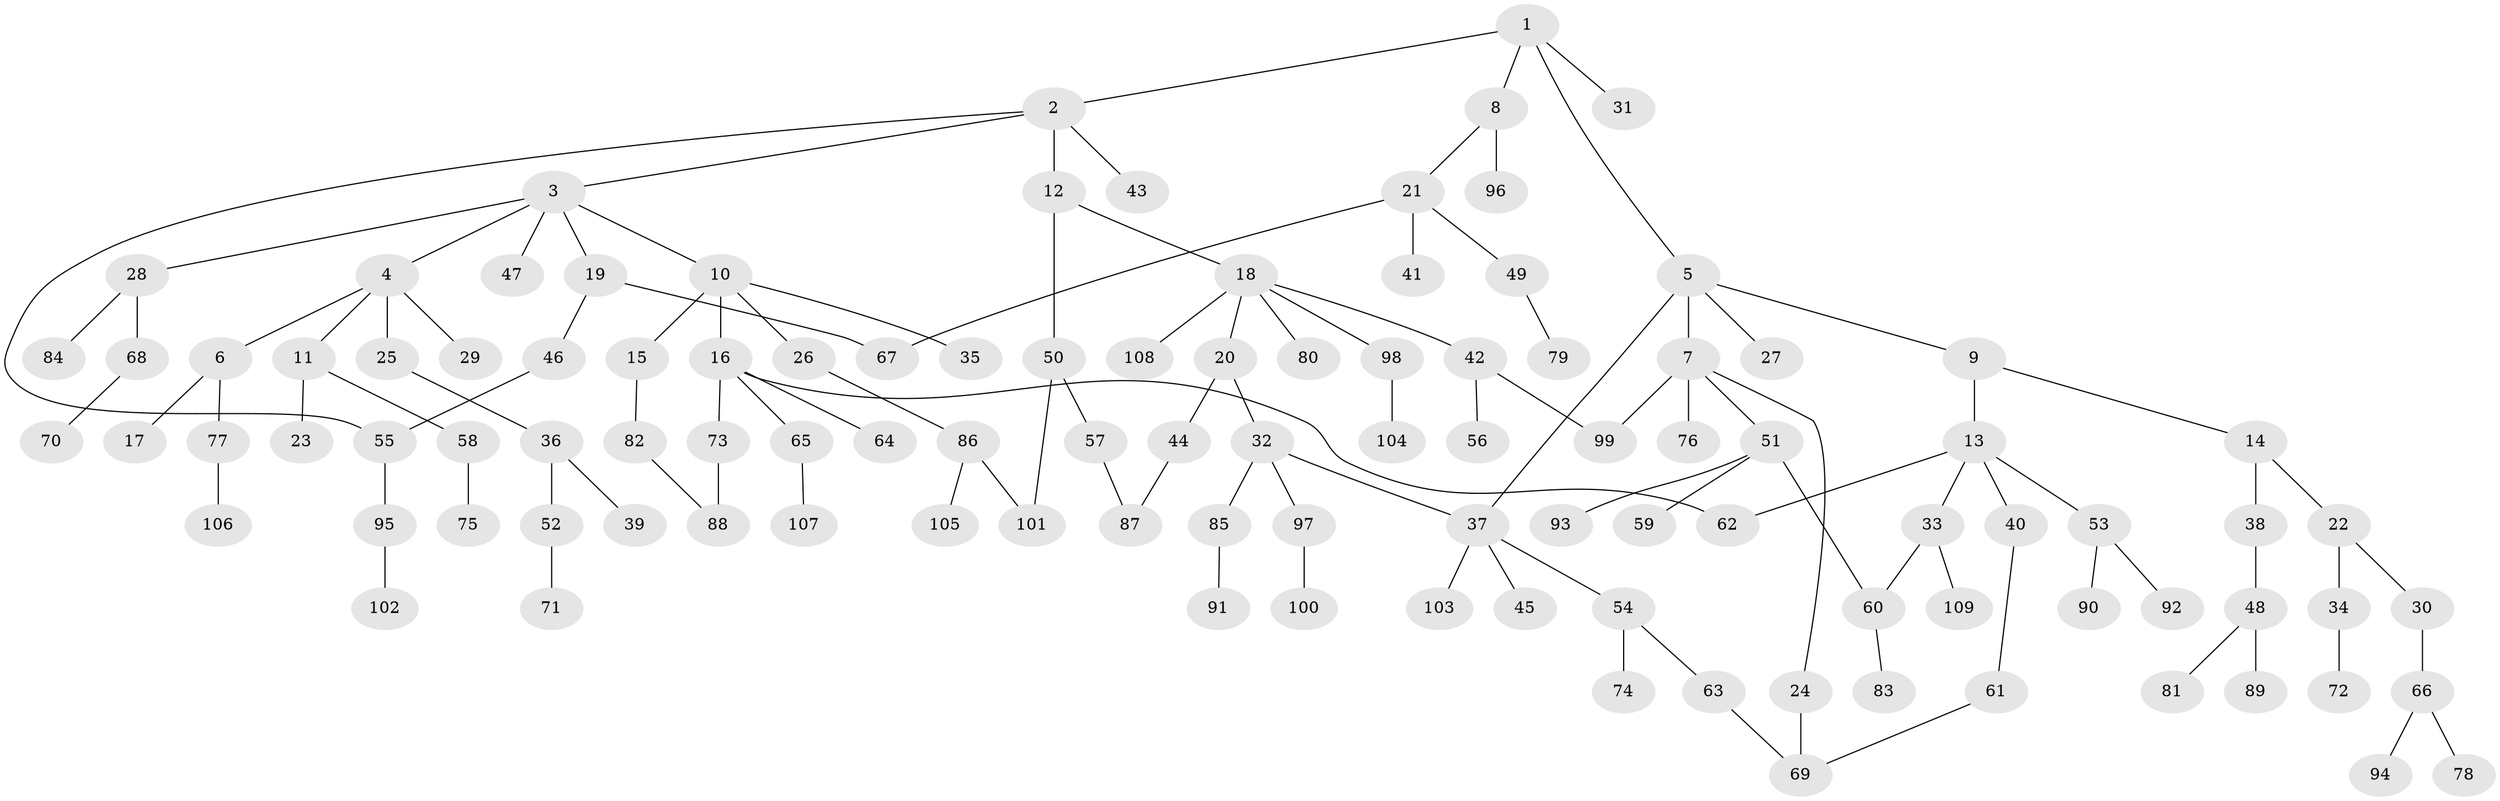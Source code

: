 // coarse degree distribution, {3: 0.19480519480519481, 5: 0.03896103896103896, 4: 0.1038961038961039, 2: 0.4025974025974026, 1: 0.2597402597402597}
// Generated by graph-tools (version 1.1) at 2025/36/03/04/25 23:36:07]
// undirected, 109 vertices, 119 edges
graph export_dot {
  node [color=gray90,style=filled];
  1;
  2;
  3;
  4;
  5;
  6;
  7;
  8;
  9;
  10;
  11;
  12;
  13;
  14;
  15;
  16;
  17;
  18;
  19;
  20;
  21;
  22;
  23;
  24;
  25;
  26;
  27;
  28;
  29;
  30;
  31;
  32;
  33;
  34;
  35;
  36;
  37;
  38;
  39;
  40;
  41;
  42;
  43;
  44;
  45;
  46;
  47;
  48;
  49;
  50;
  51;
  52;
  53;
  54;
  55;
  56;
  57;
  58;
  59;
  60;
  61;
  62;
  63;
  64;
  65;
  66;
  67;
  68;
  69;
  70;
  71;
  72;
  73;
  74;
  75;
  76;
  77;
  78;
  79;
  80;
  81;
  82;
  83;
  84;
  85;
  86;
  87;
  88;
  89;
  90;
  91;
  92;
  93;
  94;
  95;
  96;
  97;
  98;
  99;
  100;
  101;
  102;
  103;
  104;
  105;
  106;
  107;
  108;
  109;
  1 -- 2;
  1 -- 5;
  1 -- 8;
  1 -- 31;
  2 -- 3;
  2 -- 12;
  2 -- 43;
  2 -- 55;
  3 -- 4;
  3 -- 10;
  3 -- 19;
  3 -- 28;
  3 -- 47;
  4 -- 6;
  4 -- 11;
  4 -- 25;
  4 -- 29;
  5 -- 7;
  5 -- 9;
  5 -- 27;
  5 -- 37;
  6 -- 17;
  6 -- 77;
  7 -- 24;
  7 -- 51;
  7 -- 76;
  7 -- 99;
  8 -- 21;
  8 -- 96;
  9 -- 13;
  9 -- 14;
  10 -- 15;
  10 -- 16;
  10 -- 26;
  10 -- 35;
  11 -- 23;
  11 -- 58;
  12 -- 18;
  12 -- 50;
  13 -- 33;
  13 -- 40;
  13 -- 53;
  13 -- 62;
  14 -- 22;
  14 -- 38;
  15 -- 82;
  16 -- 62;
  16 -- 64;
  16 -- 65;
  16 -- 73;
  18 -- 20;
  18 -- 42;
  18 -- 80;
  18 -- 98;
  18 -- 108;
  19 -- 46;
  19 -- 67;
  20 -- 32;
  20 -- 44;
  21 -- 41;
  21 -- 49;
  21 -- 67;
  22 -- 30;
  22 -- 34;
  24 -- 69;
  25 -- 36;
  26 -- 86;
  28 -- 68;
  28 -- 84;
  30 -- 66;
  32 -- 37;
  32 -- 85;
  32 -- 97;
  33 -- 109;
  33 -- 60;
  34 -- 72;
  36 -- 39;
  36 -- 52;
  37 -- 45;
  37 -- 54;
  37 -- 103;
  38 -- 48;
  40 -- 61;
  42 -- 56;
  42 -- 99;
  44 -- 87;
  46 -- 55;
  48 -- 81;
  48 -- 89;
  49 -- 79;
  50 -- 57;
  50 -- 101;
  51 -- 59;
  51 -- 60;
  51 -- 93;
  52 -- 71;
  53 -- 90;
  53 -- 92;
  54 -- 63;
  54 -- 74;
  55 -- 95;
  57 -- 87;
  58 -- 75;
  60 -- 83;
  61 -- 69;
  63 -- 69;
  65 -- 107;
  66 -- 78;
  66 -- 94;
  68 -- 70;
  73 -- 88;
  77 -- 106;
  82 -- 88;
  85 -- 91;
  86 -- 101;
  86 -- 105;
  95 -- 102;
  97 -- 100;
  98 -- 104;
}
